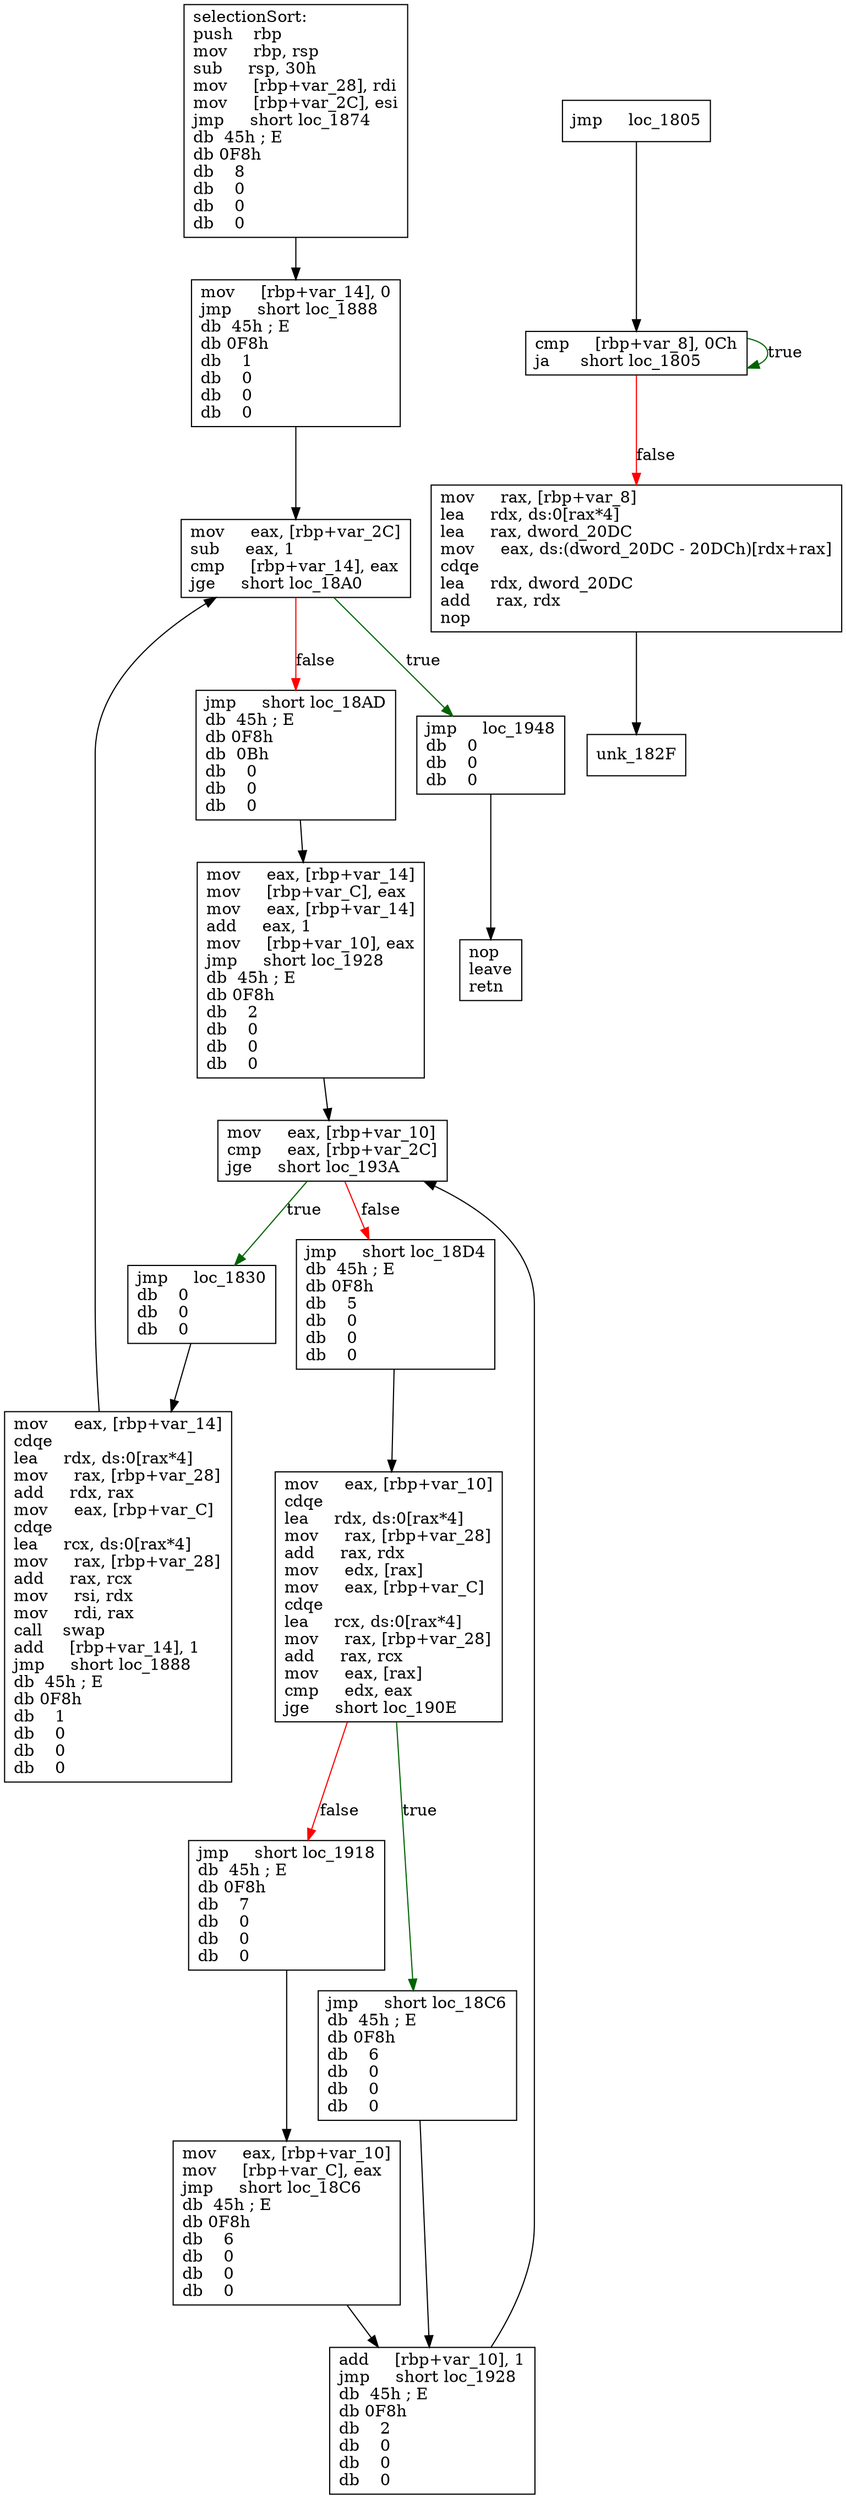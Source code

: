 digraph "selectionSort" {
	graph [
	];
	node [
		shape = "box"
	];
	edge [
	];
	"0" [
		label = "selectionSort:\lpush    rbp\lmov     rbp, rsp\lsub     rsp, 30h\lmov     [rbp+var_28], rdi\lmov     [rbp+var_2C], esi\ljmp     short loc_1874\ldb  45h ; E\ldb 0F8h\ldb    8\ldb    0\ldb    0\ldb    0\l"
	];
	"1" [
		label = "cmp     [rbp+var_8], 0Ch\lja      short loc_1805\l"
	];
	"2" [
		label = "mov     rax, [rbp+var_8]\llea     rdx, ds:0[rax*4]\llea     rax, dword_20DC\lmov     eax, ds:(dword_20DC - 20DCh)[rdx+rax]\lcdqe\llea     rdx, dword_20DC\ladd     rax, rdx\lnop\l"
	];
	"3" [
		label = "mov     eax, [rbp+var_14]\lcdqe\llea     rdx, ds:0[rax*4]\lmov     rax, [rbp+var_28]\ladd     rdx, rax\lmov     eax, [rbp+var_C]\lcdqe\llea     rcx, ds:0[rax*4]\lmov     rax, [rbp+var_28]\ladd     rax, rcx\lmov     rsi, rdx\lmov     rdi, rax\lcall    swap\ladd     [rbp+var_14], 1\ljmp     short loc_1888\ldb  45h ; E\ldb 0F8h\ldb    1\ldb    0\ldb    0\ldb    0\l"
	];
	"4" [
		label = "mov     [rbp+var_14], 0\ljmp     short loc_1888\ldb  45h ; E\ldb 0F8h\ldb    1\ldb    0\ldb    0\ldb    0\l"
	];
	"5" [
		label = "mov     eax, [rbp+var_2C]\lsub     eax, 1\lcmp     [rbp+var_14], eax\ljge     short loc_18A0\l"
	];
	"6" [
		label = "jmp     short loc_18AD\ldb  45h ; E\ldb 0F8h\ldb  0Bh\ldb    0\ldb    0\ldb    0\l"
	];
	"7" [
		label = "jmp     loc_1948\ldb    0\ldb    0\ldb    0\l"
	];
	"8" [
		label = "mov     eax, [rbp+var_14]\lmov     [rbp+var_C], eax\lmov     eax, [rbp+var_14]\ladd     eax, 1\lmov     [rbp+var_10], eax\ljmp     short loc_1928\ldb  45h ; E\ldb 0F8h\ldb    2\ldb    0\ldb    0\ldb    0\l"
	];
	"9" [
		label = "add     [rbp+var_10], 1\ljmp     short loc_1928\ldb  45h ; E\ldb 0F8h\ldb    2\ldb    0\ldb    0\ldb    0\l"
	];
	"10" [
		label = "mov     eax, [rbp+var_10]\lcdqe\llea     rdx, ds:0[rax*4]\lmov     rax, [rbp+var_28]\ladd     rax, rdx\lmov     edx, [rax]\lmov     eax, [rbp+var_C]\lcdqe\llea     rcx, ds:0[rax*4]\lmov     rax, [rbp+var_28]\ladd     rax, rcx\lmov     eax, [rax]\lcmp     edx, eax\ljge     short loc_190E\l"
	];
	"11" [
		label = "jmp     short loc_1918\ldb  45h ; E\ldb 0F8h\ldb    7\ldb    0\ldb    0\ldb    0\l"
	];
	"12" [
		label = "jmp     short loc_18C6\ldb  45h ; E\ldb 0F8h\ldb    6\ldb    0\ldb    0\ldb    0\l"
	];
	"13" [
		label = "mov     eax, [rbp+var_10]\lmov     [rbp+var_C], eax\ljmp     short loc_18C6\ldb  45h ; E\ldb 0F8h\ldb    6\ldb    0\ldb    0\ldb    0\l"
	];
	"14" [
		label = "mov     eax, [rbp+var_10]\lcmp     eax, [rbp+var_2C]\ljge     short loc_193A\l"
	];
	"15" [
		label = "jmp     short loc_18D4\ldb  45h ; E\ldb 0F8h\ldb    5\ldb    0\ldb    0\ldb    0\l"
	];
	"16" [
		label = "jmp     loc_1830\ldb    0\ldb    0\ldb    0\l"
	];
	"17" [
		label = "jmp     loc_1805\l"
	];
	"18" [
		label = "nop\lleave\lretn\l"
	];
	"19" [
		label = "unk_182F\l"
	];
// node 0
	"0" -> "4" [ ];
// node 1
	"1" -> "2" [ label = "false", color = red ];
	"1" -> "1" [ label = "true", color = darkgreen ];
// node 2
	"2" -> "19" [ ];
// node 3
	"3" -> "5" [ ];
// node 4
	"4" -> "5" [ ];
// node 5
	"5" -> "6" [ label = "false", color = red ];
	"5" -> "7" [ label = "true", color = darkgreen ];
// node 6
	"6" -> "8" [ ];
// node 7
	"7" -> "18" [ ];
// node 8
	"8" -> "14" [ ];
// node 9
	"9" -> "14" [ ];
// node 10
	"10" -> "11" [ label = "false", color = red ];
	"10" -> "12" [ label = "true", color = darkgreen ];
// node 11
	"11" -> "13" [ ];
// node 12
	"12" -> "9" [ ];
// node 13
	"13" -> "9" [ ];
// node 14
	"14" -> "15" [ label = "false", color = red ];
	"14" -> "16" [ label = "true", color = darkgreen ];
// node 15
	"15" -> "10" [ ];
// node 16
	"16" -> "3" [ ];
// node 17
	"17" -> "1" [ ];
// node 18
// node 19
}

